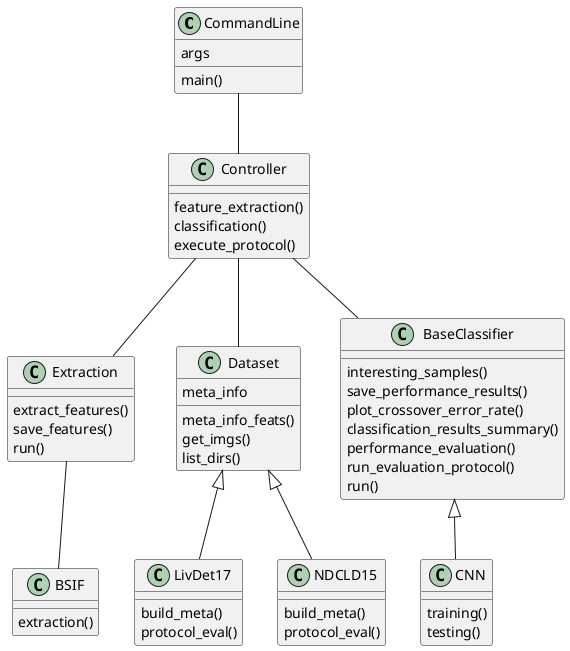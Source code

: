 @startuml

class CommandLine{
    args
    main()
}

class Extraction{
    extract_features()
    save_features()
    run()
}

class BSIF{
    extraction()
}


class Controller{
    feature_extraction()
    classification()
    execute_protocol()
}


class Dataset{
    meta_info
    meta_info_feats()
    get_imgs()
    list_dirs()
}

class LivDet17{
    build_meta()
    protocol_eval()
}

class NDCLD15{
    build_meta()
    protocol_eval()
}

class BaseClassifier{
    interesting_samples()
    save_performance_results()
    plot_crossover_error_rate()
    classification_results_summary()
    performance_evaluation()
    run_evaluation_protocol()
    run()
}

class CNN{
    training()
    testing()
}

CommandLine -- Controller
Controller -- Extraction
Extraction -- BSIF

Controller -- Dataset
Dataset <|-- LivDet17
Dataset <|-- NDCLD15

Controller -- BaseClassifier
BaseClassifier <|-- CNN

@enduml
